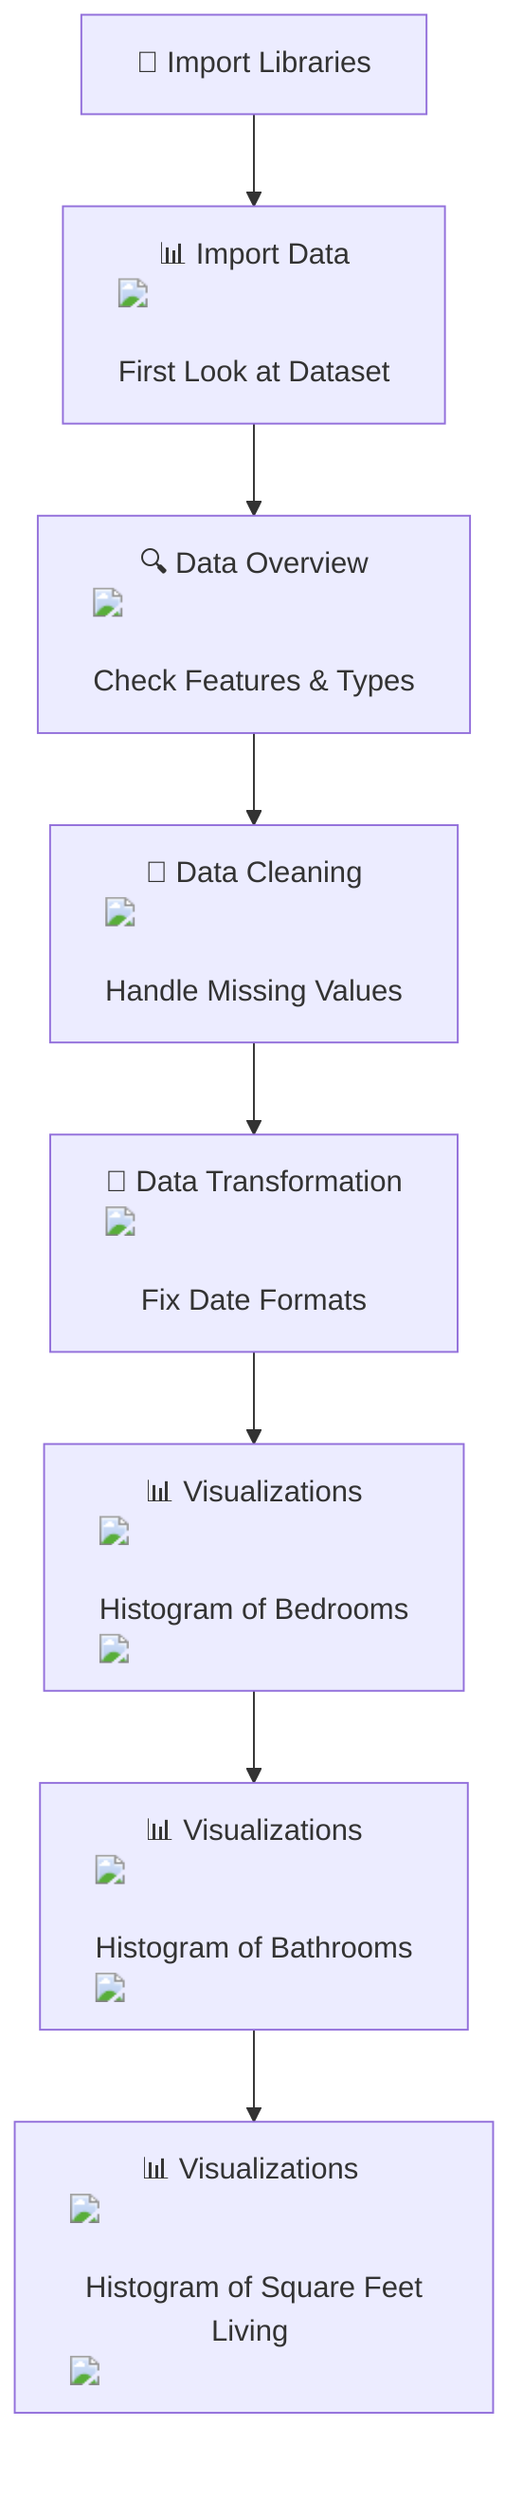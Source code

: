 flowchart TD
    A["📂 Import Libraries"] --> B["📊 Import Data <img src='icons/file.svg' /> <br/> First Look at Dataset"]
    B --> C["🔍 Data Overview <img src='icons/table.svg' /> <br/> Check Features & Types"]
    C --> D["🧹 Data Cleaning <img src='icons/column_split.svg' /> <br/> Handle Missing Values"]
    D --> E["🧽 Data Transformation <img src='icons/column_split.svg' /> <br/> Fix Date Formats"]
    E --> F["📊 Visualizations <img src='icons/brain.svg' /> <br/> Histogram of Bedrooms <img src='dummy_plots/hist_template.svg' />"]
    F --> G["📊 Visualizations <img src='icons/brain.svg' /> <br/> Histogram of Bathrooms <img src='dummy_plots/hist_template.svg' />"]
    G --> H["📊 Visualizations <img src='icons/brain.svg' /> <br/> Histogram of Square Feet Living <img src='dummy_plots/hist_template.svg' />"]